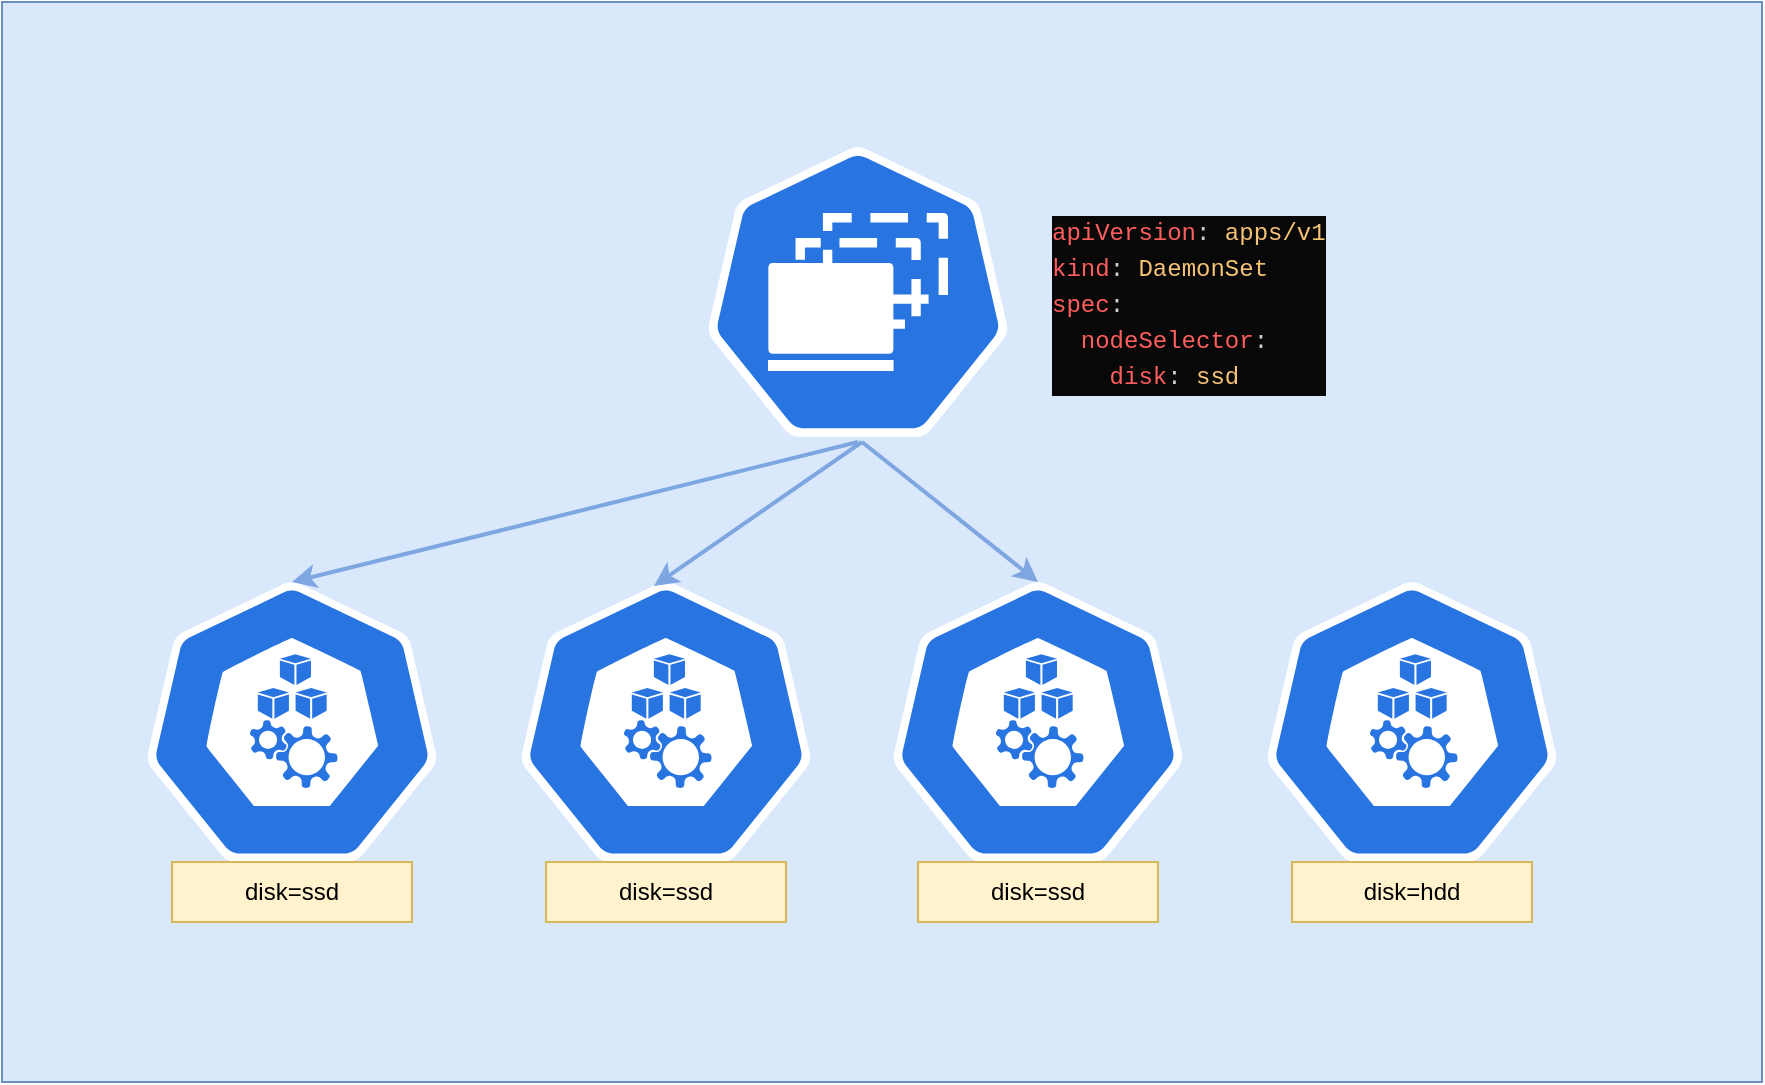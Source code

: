 <mxfile version="14.5.1" type="device"><diagram id="qE7TiqqoGSbIqo8UgUwT" name="Page-1"><mxGraphModel dx="1047" dy="705" grid="1" gridSize="10" guides="1" tooltips="1" connect="1" arrows="1" fold="1" page="1" pageScale="1" pageWidth="827" pageHeight="1169" math="0" shadow="0"><root><mxCell id="0"/><mxCell id="1" parent="0"/><mxCell id="6hJja2DEXQVhU4KZsvHY-12" value="" style="rounded=0;whiteSpace=wrap;html=1;fillColor=#dae8fc;strokeColor=#6c8ebf;" vertex="1" parent="1"><mxGeometry x="40" y="60" width="880" height="540" as="geometry"/></mxCell><mxCell id="6hJja2DEXQVhU4KZsvHY-1" value="" style="html=1;dashed=0;whitespace=wrap;fillColor=#2875E2;strokeColor=#ffffff;points=[[0.005,0.63,0],[0.1,0.2,0],[0.9,0.2,0],[0.5,0,0],[0.995,0.63,0],[0.72,0.99,0],[0.5,1,0],[0.28,0.99,0]];shape=mxgraph.kubernetes.icon;prIcon=ds" vertex="1" parent="1"><mxGeometry x="393" y="130" width="150" height="150" as="geometry"/></mxCell><mxCell id="6hJja2DEXQVhU4KZsvHY-3" value="&lt;div style=&quot;color: rgb(248 , 248 , 242) ; background-color: rgb(8 , 8 , 8) ; font-family: &amp;#34;menlo&amp;#34; , &amp;#34;monaco&amp;#34; , &amp;#34;courier new&amp;#34; , monospace ; font-weight: normal ; font-size: 12px ; line-height: 18px&quot;&gt;&lt;div&gt;&lt;span style=&quot;color: #ff5e5e&quot;&gt;apiVersion&lt;/span&gt;&lt;span style=&quot;color: #d0d0d0&quot;&gt;:&lt;/span&gt;&lt;span style=&quot;color: #c5c8c6&quot;&gt; &lt;/span&gt;&lt;span style=&quot;color: #f7c376&quot;&gt;apps/v1&lt;/span&gt;&lt;/div&gt;&lt;div&gt;&lt;span style=&quot;color: #ff5e5e&quot;&gt;kind&lt;/span&gt;&lt;span style=&quot;color: #d0d0d0&quot;&gt;:&lt;/span&gt;&lt;span style=&quot;color: #c5c8c6&quot;&gt; &lt;/span&gt;&lt;span style=&quot;color: #f7c376&quot;&gt;DaemonSet&lt;/span&gt;&lt;/div&gt;&lt;div&gt;&lt;span style=&quot;color: #c5c8c6&quot;&gt;  &lt;/span&gt;&lt;span style=&quot;color: #ff5e5e&quot;&gt;spec&lt;/span&gt;&lt;span style=&quot;color: #d0d0d0&quot;&gt;:&lt;/span&gt;&lt;/div&gt;&lt;div&gt;&lt;span style=&quot;color: #c5c8c6&quot;&gt;&lt;/span&gt;&lt;span style=&quot;color: #ff5e5e&quot;&gt;&amp;nbsp; nodeSelector&lt;/span&gt;&lt;span style=&quot;color: #d0d0d0&quot;&gt;:&lt;/span&gt;&lt;/div&gt;&lt;div&gt;&lt;span style=&quot;color: #c5c8c6&quot;&gt;&lt;/span&gt;&lt;span style=&quot;color: #ff5e5e&quot;&gt;&amp;nbsp; &amp;nbsp; disk&lt;/span&gt;&lt;span style=&quot;color: #d0d0d0&quot;&gt;:&lt;/span&gt;&lt;span style=&quot;color: #c5c8c6&quot;&gt; &lt;/span&gt;&lt;span style=&quot;color: #f7c376&quot;&gt;ssd&lt;/span&gt;&lt;/div&gt;&lt;/div&gt;" style="text;whiteSpace=wrap;html=1;" vertex="1" parent="1"><mxGeometry x="563" y="160" width="160" height="110" as="geometry"/></mxCell><mxCell id="6hJja2DEXQVhU4KZsvHY-4" value="" style="html=1;dashed=0;whitespace=wrap;fillColor=#2875E2;strokeColor=#ffffff;points=[[0.005,0.63,0],[0.1,0.2,0],[0.9,0.2,0],[0.5,0,0],[0.995,0.63,0],[0.72,0.99,0],[0.5,1,0],[0.28,0.99,0]];shape=mxgraph.kubernetes.icon;prIcon=node" vertex="1" parent="1"><mxGeometry x="110" y="350" width="150" height="140" as="geometry"/></mxCell><mxCell id="6hJja2DEXQVhU4KZsvHY-5" value="" style="html=1;dashed=0;whitespace=wrap;fillColor=#2875E2;strokeColor=#ffffff;points=[[0.005,0.63,0],[0.1,0.2,0],[0.9,0.2,0],[0.5,0,0],[0.995,0.63,0],[0.72,0.99,0],[0.5,1,0],[0.28,0.99,0]];shape=mxgraph.kubernetes.icon;prIcon=node" vertex="1" parent="1"><mxGeometry x="297" y="350" width="150" height="140" as="geometry"/></mxCell><mxCell id="6hJja2DEXQVhU4KZsvHY-6" value="" style="html=1;dashed=0;whitespace=wrap;fillColor=#2875E2;strokeColor=#ffffff;points=[[0.005,0.63,0],[0.1,0.2,0],[0.9,0.2,0],[0.5,0,0],[0.995,0.63,0],[0.72,0.99,0],[0.5,1,0],[0.28,0.99,0]];shape=mxgraph.kubernetes.icon;prIcon=node" vertex="1" parent="1"><mxGeometry x="483" y="350" width="150" height="140" as="geometry"/></mxCell><mxCell id="6hJja2DEXQVhU4KZsvHY-7" value="" style="html=1;dashed=0;whitespace=wrap;fillColor=#2875E2;strokeColor=#ffffff;points=[[0.005,0.63,0],[0.1,0.2,0],[0.9,0.2,0],[0.5,0,0],[0.995,0.63,0],[0.72,0.99,0],[0.5,1,0],[0.28,0.99,0]];shape=mxgraph.kubernetes.icon;prIcon=node" vertex="1" parent="1"><mxGeometry x="670" y="350" width="150" height="140" as="geometry"/></mxCell><mxCell id="6hJja2DEXQVhU4KZsvHY-8" value="disk=ssd" style="rounded=0;whiteSpace=wrap;html=1;fillColor=#fff2cc;strokeColor=#d6b656;" vertex="1" parent="1"><mxGeometry x="125" y="490" width="120" height="30" as="geometry"/></mxCell><mxCell id="6hJja2DEXQVhU4KZsvHY-9" value="disk=ssd" style="rounded=0;whiteSpace=wrap;html=1;fillColor=#fff2cc;strokeColor=#d6b656;" vertex="1" parent="1"><mxGeometry x="312" y="490" width="120" height="30" as="geometry"/></mxCell><mxCell id="6hJja2DEXQVhU4KZsvHY-10" value="disk=ssd" style="rounded=0;whiteSpace=wrap;html=1;fillColor=#fff2cc;strokeColor=#d6b656;" vertex="1" parent="1"><mxGeometry x="498" y="490" width="120" height="30" as="geometry"/></mxCell><mxCell id="6hJja2DEXQVhU4KZsvHY-11" value="disk=hdd" style="rounded=0;whiteSpace=wrap;html=1;fillColor=#fff2cc;strokeColor=#d6b656;" vertex="1" parent="1"><mxGeometry x="685" y="490" width="120" height="30" as="geometry"/></mxCell><mxCell id="6hJja2DEXQVhU4KZsvHY-14" value="" style="endArrow=classic;html=1;entryX=0.5;entryY=0;entryDx=0;entryDy=0;entryPerimeter=0;exitX=0.5;exitY=1;exitDx=0;exitDy=0;exitPerimeter=0;strokeWidth=2;strokeColor=#7EA6E0;" edge="1" parent="1" source="6hJja2DEXQVhU4KZsvHY-1" target="6hJja2DEXQVhU4KZsvHY-4"><mxGeometry width="50" height="50" relative="1" as="geometry"><mxPoint x="510" y="390" as="sourcePoint"/><mxPoint x="560" y="340" as="targetPoint"/></mxGeometry></mxCell><mxCell id="6hJja2DEXQVhU4KZsvHY-15" value="" style="endArrow=classic;html=1;entryX=0.46;entryY=0.014;entryDx=0;entryDy=0;entryPerimeter=0;strokeWidth=2;strokeColor=#7EA6E0;" edge="1" parent="1" target="6hJja2DEXQVhU4KZsvHY-5"><mxGeometry width="50" height="50" relative="1" as="geometry"><mxPoint x="470" y="280" as="sourcePoint"/><mxPoint x="195" y="360" as="targetPoint"/></mxGeometry></mxCell><mxCell id="6hJja2DEXQVhU4KZsvHY-16" value="" style="endArrow=classic;html=1;entryX=0.5;entryY=0;entryDx=0;entryDy=0;entryPerimeter=0;strokeWidth=2;strokeColor=#7EA6E0;" edge="1" parent="1" target="6hJja2DEXQVhU4KZsvHY-6"><mxGeometry width="50" height="50" relative="1" as="geometry"><mxPoint x="470" y="280" as="sourcePoint"/><mxPoint x="376" y="361.96" as="targetPoint"/></mxGeometry></mxCell></root></mxGraphModel></diagram></mxfile>
